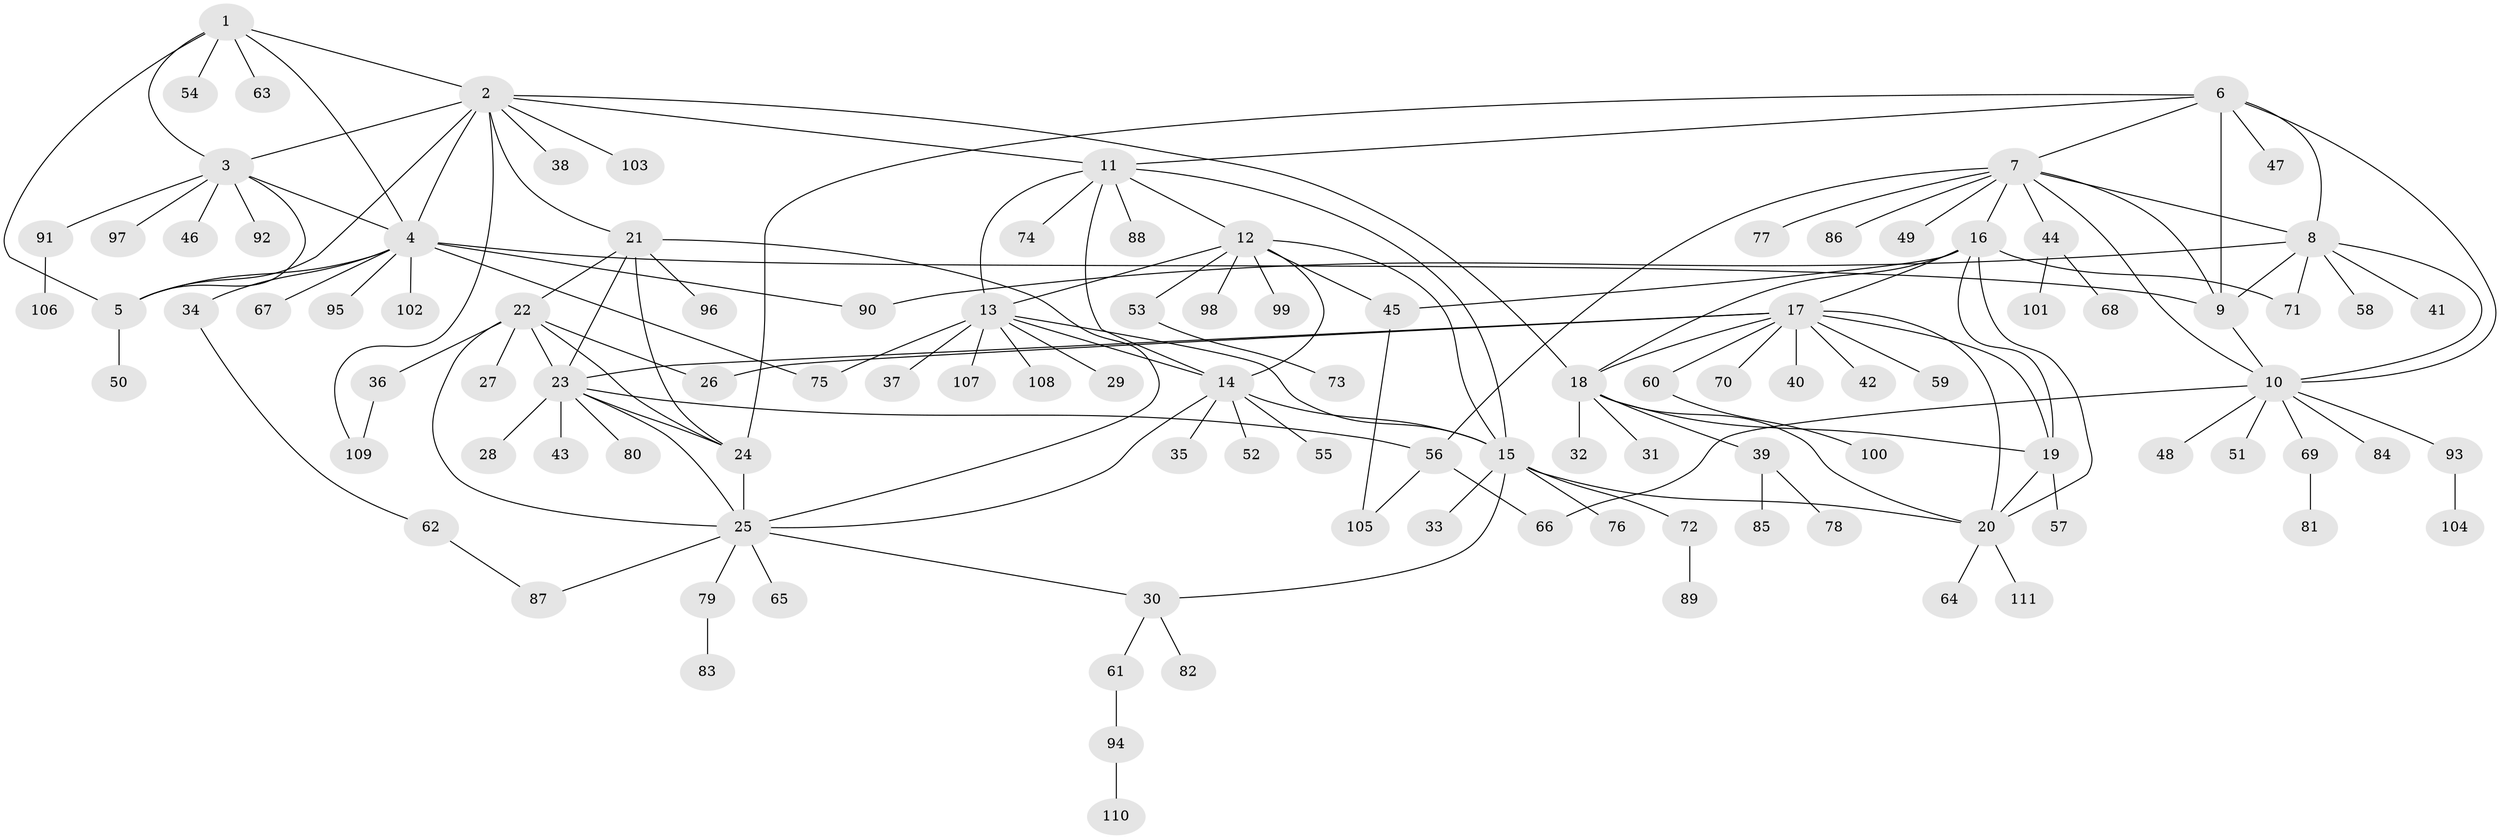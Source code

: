 // Generated by graph-tools (version 1.1) at 2025/50/03/09/25 03:50:35]
// undirected, 111 vertices, 157 edges
graph export_dot {
graph [start="1"]
  node [color=gray90,style=filled];
  1;
  2;
  3;
  4;
  5;
  6;
  7;
  8;
  9;
  10;
  11;
  12;
  13;
  14;
  15;
  16;
  17;
  18;
  19;
  20;
  21;
  22;
  23;
  24;
  25;
  26;
  27;
  28;
  29;
  30;
  31;
  32;
  33;
  34;
  35;
  36;
  37;
  38;
  39;
  40;
  41;
  42;
  43;
  44;
  45;
  46;
  47;
  48;
  49;
  50;
  51;
  52;
  53;
  54;
  55;
  56;
  57;
  58;
  59;
  60;
  61;
  62;
  63;
  64;
  65;
  66;
  67;
  68;
  69;
  70;
  71;
  72;
  73;
  74;
  75;
  76;
  77;
  78;
  79;
  80;
  81;
  82;
  83;
  84;
  85;
  86;
  87;
  88;
  89;
  90;
  91;
  92;
  93;
  94;
  95;
  96;
  97;
  98;
  99;
  100;
  101;
  102;
  103;
  104;
  105;
  106;
  107;
  108;
  109;
  110;
  111;
  1 -- 2;
  1 -- 3;
  1 -- 4;
  1 -- 5;
  1 -- 54;
  1 -- 63;
  2 -- 3;
  2 -- 4;
  2 -- 5;
  2 -- 11;
  2 -- 18;
  2 -- 21;
  2 -- 38;
  2 -- 103;
  2 -- 109;
  3 -- 4;
  3 -- 5;
  3 -- 46;
  3 -- 91;
  3 -- 92;
  3 -- 97;
  4 -- 5;
  4 -- 9;
  4 -- 34;
  4 -- 67;
  4 -- 75;
  4 -- 90;
  4 -- 95;
  4 -- 102;
  5 -- 50;
  6 -- 7;
  6 -- 8;
  6 -- 9;
  6 -- 10;
  6 -- 11;
  6 -- 24;
  6 -- 47;
  7 -- 8;
  7 -- 9;
  7 -- 10;
  7 -- 16;
  7 -- 44;
  7 -- 49;
  7 -- 56;
  7 -- 77;
  7 -- 86;
  8 -- 9;
  8 -- 10;
  8 -- 41;
  8 -- 58;
  8 -- 71;
  8 -- 90;
  9 -- 10;
  10 -- 48;
  10 -- 51;
  10 -- 66;
  10 -- 69;
  10 -- 84;
  10 -- 93;
  11 -- 12;
  11 -- 13;
  11 -- 14;
  11 -- 15;
  11 -- 74;
  11 -- 88;
  12 -- 13;
  12 -- 14;
  12 -- 15;
  12 -- 45;
  12 -- 53;
  12 -- 98;
  12 -- 99;
  13 -- 14;
  13 -- 15;
  13 -- 29;
  13 -- 37;
  13 -- 75;
  13 -- 107;
  13 -- 108;
  14 -- 15;
  14 -- 25;
  14 -- 35;
  14 -- 52;
  14 -- 55;
  15 -- 20;
  15 -- 30;
  15 -- 33;
  15 -- 72;
  15 -- 76;
  16 -- 17;
  16 -- 18;
  16 -- 19;
  16 -- 20;
  16 -- 45;
  16 -- 71;
  17 -- 18;
  17 -- 19;
  17 -- 20;
  17 -- 23;
  17 -- 26;
  17 -- 40;
  17 -- 42;
  17 -- 59;
  17 -- 60;
  17 -- 70;
  18 -- 19;
  18 -- 20;
  18 -- 31;
  18 -- 32;
  18 -- 39;
  19 -- 20;
  19 -- 57;
  20 -- 64;
  20 -- 111;
  21 -- 22;
  21 -- 23;
  21 -- 24;
  21 -- 25;
  21 -- 96;
  22 -- 23;
  22 -- 24;
  22 -- 25;
  22 -- 26;
  22 -- 27;
  22 -- 36;
  23 -- 24;
  23 -- 25;
  23 -- 28;
  23 -- 43;
  23 -- 56;
  23 -- 80;
  24 -- 25;
  25 -- 30;
  25 -- 65;
  25 -- 79;
  25 -- 87;
  30 -- 61;
  30 -- 82;
  34 -- 62;
  36 -- 109;
  39 -- 78;
  39 -- 85;
  44 -- 68;
  44 -- 101;
  45 -- 105;
  53 -- 73;
  56 -- 66;
  56 -- 105;
  60 -- 100;
  61 -- 94;
  62 -- 87;
  69 -- 81;
  72 -- 89;
  79 -- 83;
  91 -- 106;
  93 -- 104;
  94 -- 110;
}
